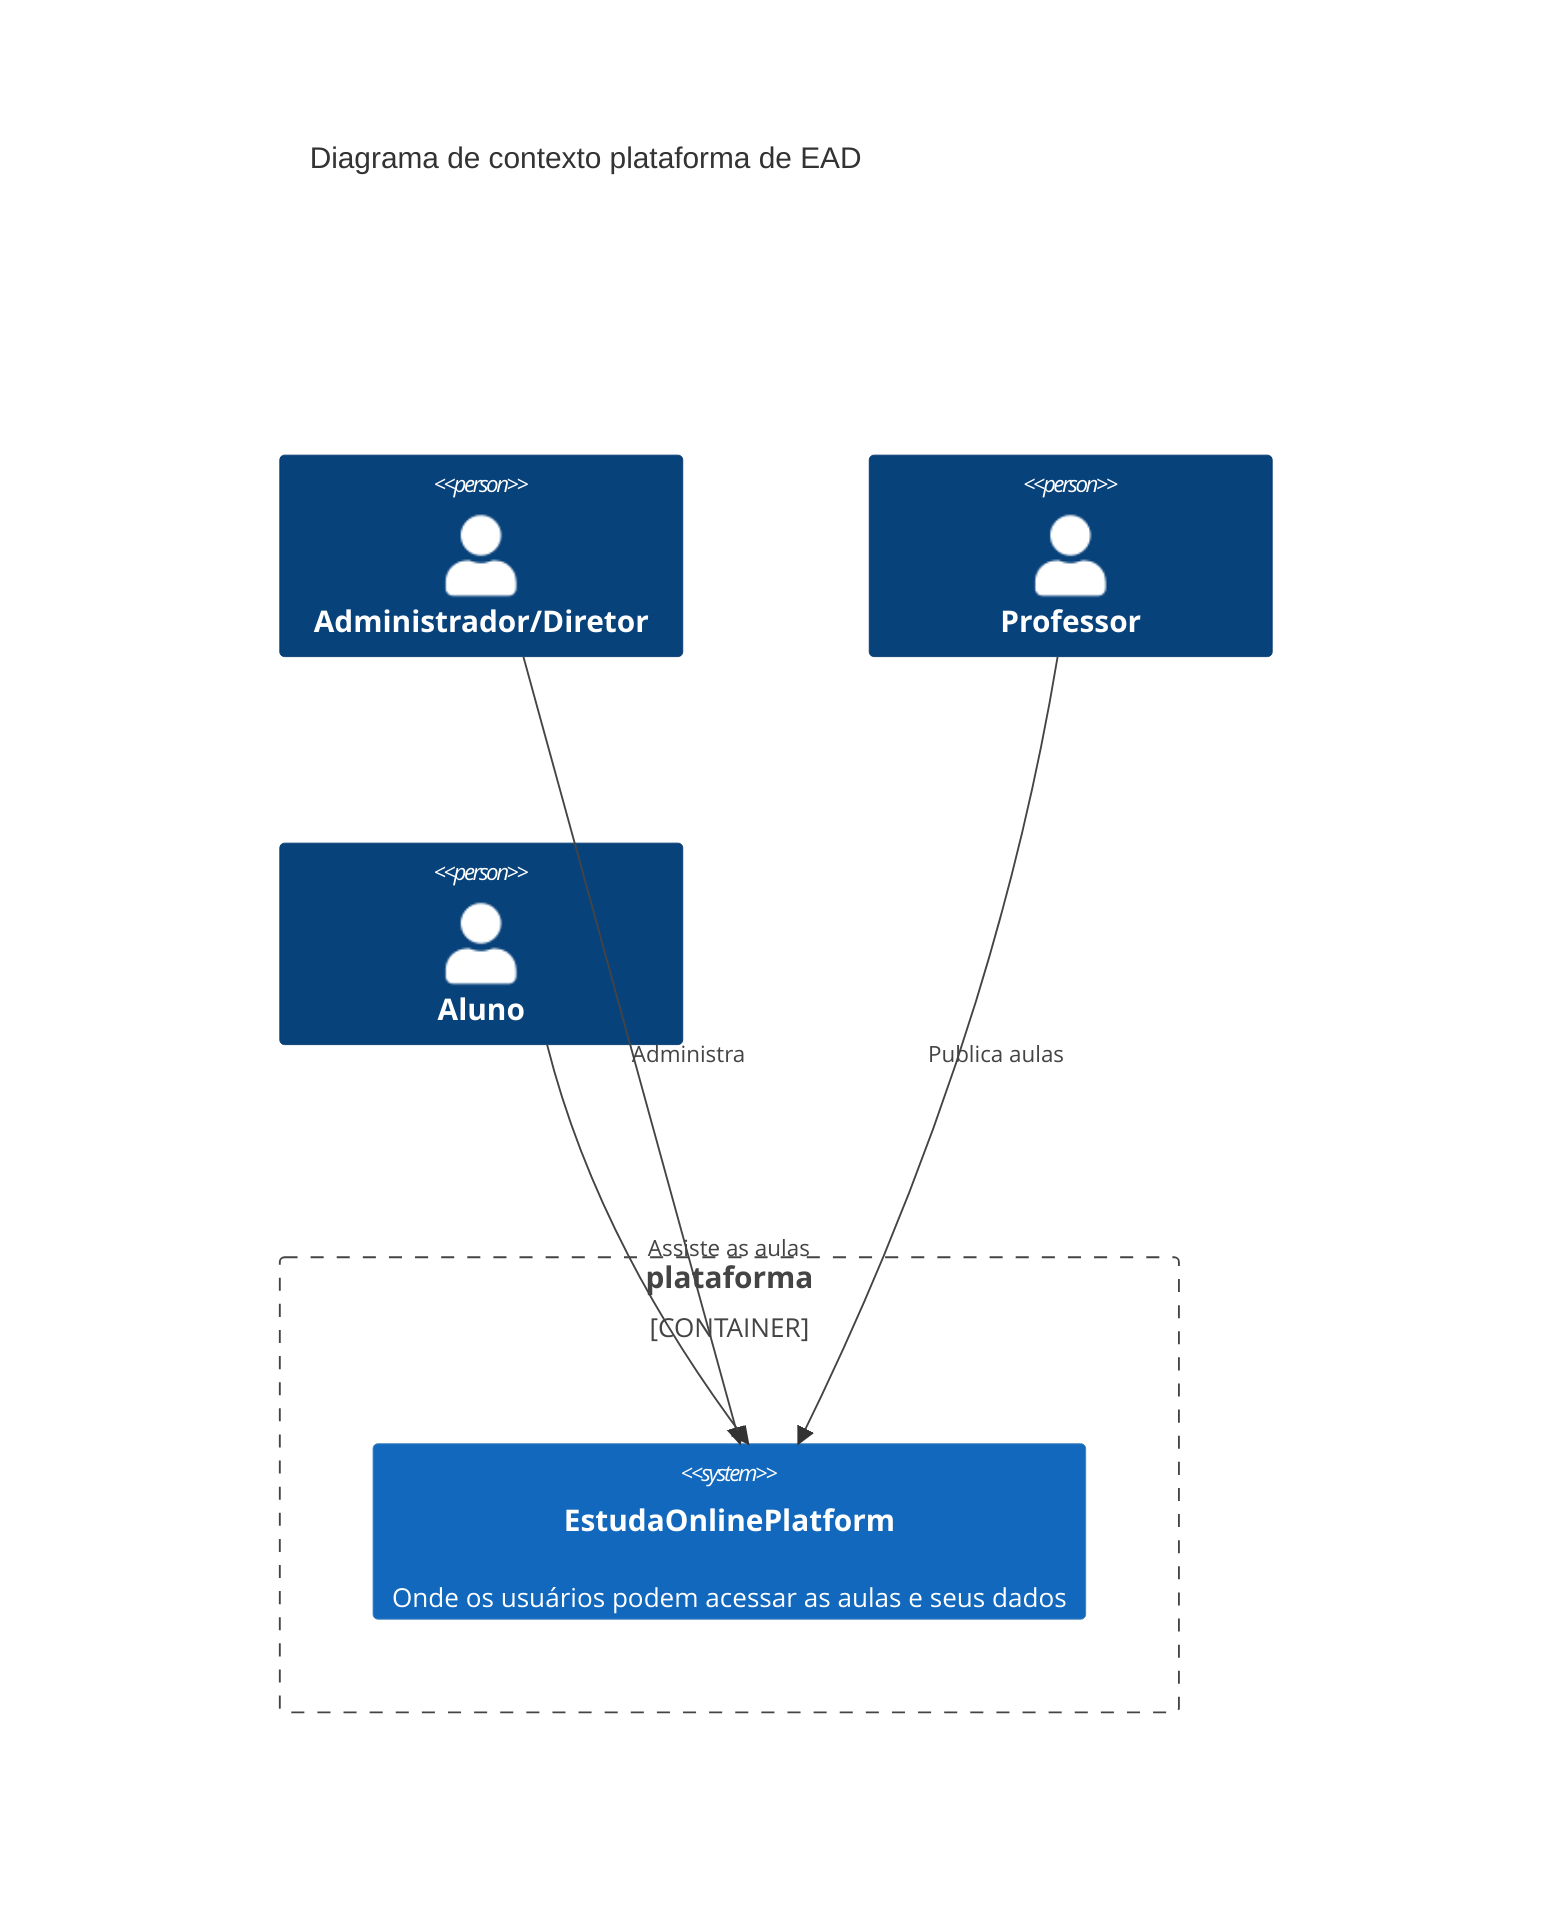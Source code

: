 C4Context
title Diagrama de contexto plataforma de EAD

Person(administrador, "Administrador/Diretor")
Person(professor, "Professor")
Person(aluno, "Aluno")

Container_Boundary(sistema, "plataforma") {
    System(sistemaEAD, "EstudaOnlinePlatform", "Onde os usuários podem acessar as aulas e seus dados")
}

Rel("administrador","sistemaEAD","Administra")
Rel("professor", "sistemaEAD", "Publica aulas")
Rel("aluno", "sistemaEAD", "Assiste as aulas")